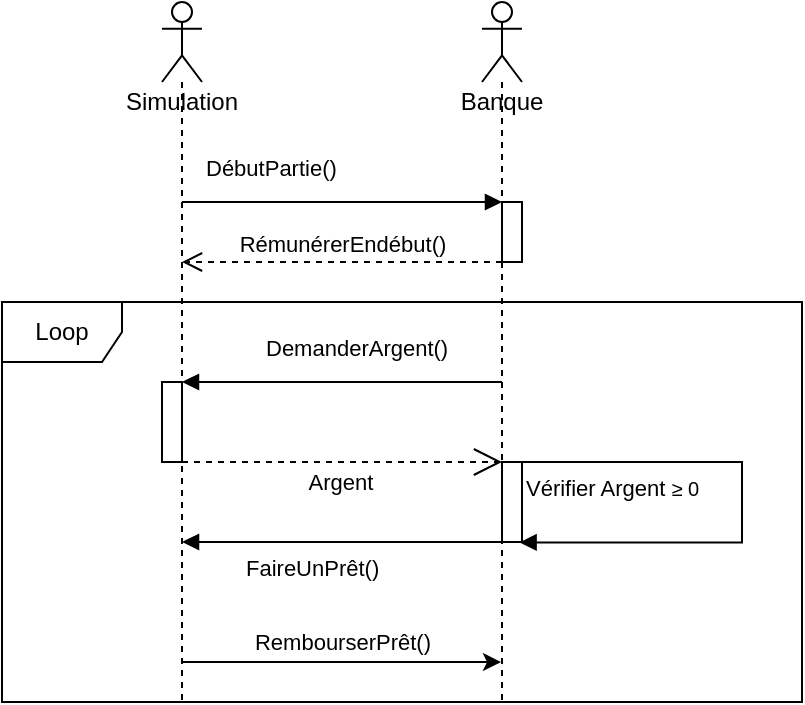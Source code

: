 <mxfile version="13.7.3" type="device"><diagram id="cknPZMo21eYLSCVYEU8b" name="第 1 页"><mxGraphModel dx="1422" dy="858" grid="1" gridSize="10" guides="1" tooltips="1" connect="1" arrows="1" fold="1" page="1" pageScale="1" pageWidth="827" pageHeight="1169" math="0" shadow="0"><root><mxCell id="0"/><mxCell id="1" parent="0"/><mxCell id="7RYP-cbGBsO-k8VewupF-14" value="Loop" style="shape=umlFrame;whiteSpace=wrap;html=1;" parent="1" vertex="1"><mxGeometry x="214" y="560" width="400" height="200" as="geometry"/></mxCell><mxCell id="jDJKx1CghlQpa1dsCPRS-3" style="edgeStyle=none;rounded=0;orthogonalLoop=1;jettySize=auto;html=1;" edge="1" parent="1" source="L_8NB_QPCEmQzRezJ4TS-1" target="L_8NB_QPCEmQzRezJ4TS-3"><mxGeometry relative="1" as="geometry"><Array as="points"><mxPoint x="444" y="740"/></Array></mxGeometry></mxCell><mxCell id="jDJKx1CghlQpa1dsCPRS-4" value="RembourserPrêt()" style="edgeLabel;html=1;align=center;verticalAlign=middle;resizable=0;points=[];" vertex="1" connectable="0" parent="jDJKx1CghlQpa1dsCPRS-3"><mxGeometry x="0.756" y="-43" relative="1" as="geometry"><mxPoint x="-60.5" y="-53" as="offset"/></mxGeometry></mxCell><mxCell id="L_8NB_QPCEmQzRezJ4TS-1" value="Simulation&lt;br&gt;" style="shape=umlLifeline;participant=umlActor;perimeter=lifelinePerimeter;whiteSpace=wrap;html=1;container=1;collapsible=0;recursiveResize=0;verticalAlign=top;spacingTop=36;outlineConnect=0;" parent="1" vertex="1"><mxGeometry x="294" y="410" width="20" height="350" as="geometry"/></mxCell><mxCell id="7RYP-cbGBsO-k8VewupF-7" value="" style="html=1;points=[];perimeter=orthogonalPerimeter;" parent="L_8NB_QPCEmQzRezJ4TS-1" vertex="1"><mxGeometry y="190" width="10" height="40" as="geometry"/></mxCell><mxCell id="L_8NB_QPCEmQzRezJ4TS-3" value="Banque&lt;br&gt;" style="shape=umlLifeline;participant=umlActor;perimeter=lifelinePerimeter;whiteSpace=wrap;html=1;container=1;collapsible=0;recursiveResize=0;verticalAlign=top;spacingTop=36;outlineConnect=0;" parent="1" vertex="1"><mxGeometry x="454" y="410" width="20" height="350" as="geometry"/></mxCell><mxCell id="7RYP-cbGBsO-k8VewupF-9" value="" style="html=1;points=[];perimeter=orthogonalPerimeter;" parent="L_8NB_QPCEmQzRezJ4TS-3" vertex="1"><mxGeometry x="10" y="230" width="10" height="40" as="geometry"/></mxCell><mxCell id="7RYP-cbGBsO-k8VewupF-1" value="DébutPartie()" style="endArrow=block;endFill=1;html=1;edgeStyle=orthogonalEdgeStyle;align=left;verticalAlign=top;rounded=0;" parent="1" edge="1"><mxGeometry x="-0.875" y="30" relative="1" as="geometry"><mxPoint x="304" y="510" as="sourcePoint"/><mxPoint x="464" y="510" as="targetPoint"/><mxPoint as="offset"/></mxGeometry></mxCell><mxCell id="7RYP-cbGBsO-k8VewupF-3" value="" style="html=1;points=[];perimeter=orthogonalPerimeter;" parent="1" vertex="1"><mxGeometry x="464" y="510" width="10" height="30" as="geometry"/></mxCell><mxCell id="7RYP-cbGBsO-k8VewupF-4" value="RémunérerEndébut()" style="html=1;verticalAlign=bottom;endArrow=open;dashed=1;endSize=8;rounded=0;" parent="1" target="L_8NB_QPCEmQzRezJ4TS-1" edge="1"><mxGeometry relative="1" as="geometry"><mxPoint x="464" y="540" as="sourcePoint"/><mxPoint x="384" y="540" as="targetPoint"/></mxGeometry></mxCell><mxCell id="7RYP-cbGBsO-k8VewupF-5" value="DemanderArgent()" style="endArrow=block;endFill=1;html=1;edgeStyle=orthogonalEdgeStyle;align=left;verticalAlign=top;rounded=0;" parent="1" target="L_8NB_QPCEmQzRezJ4TS-1" edge="1"><mxGeometry x="0.5" y="-30" relative="1" as="geometry"><mxPoint x="464" y="600" as="sourcePoint"/><mxPoint x="324" y="570" as="targetPoint"/><Array as="points"><mxPoint x="464" y="600"/></Array><mxPoint as="offset"/></mxGeometry></mxCell><mxCell id="7RYP-cbGBsO-k8VewupF-8" value="" style="endArrow=open;endSize=12;dashed=1;html=1;rounded=0;" parent="1" edge="1"><mxGeometry x="-0.375" width="160" relative="1" as="geometry"><mxPoint x="304" y="640" as="sourcePoint"/><mxPoint x="464" y="640" as="targetPoint"/><mxPoint as="offset"/></mxGeometry></mxCell><mxCell id="7RYP-cbGBsO-k8VewupF-12" value="Argent" style="edgeLabel;html=1;align=center;verticalAlign=middle;resizable=0;points=[];" parent="7RYP-cbGBsO-k8VewupF-8" vertex="1" connectable="0"><mxGeometry x="-0.021" y="-1" relative="1" as="geometry"><mxPoint y="9" as="offset"/></mxGeometry></mxCell><mxCell id="7RYP-cbGBsO-k8VewupF-10" value="Vérifier Argent&amp;nbsp;&lt;font size=&quot;1&quot;&gt;≥ 0&lt;/font&gt;" style="endArrow=block;endFill=1;html=1;edgeStyle=orthogonalEdgeStyle;align=left;verticalAlign=top;rounded=0;entryX=0.881;entryY=1.006;entryDx=0;entryDy=0;entryPerimeter=0;" parent="1" target="7RYP-cbGBsO-k8VewupF-9" edge="1"><mxGeometry x="-1" relative="1" as="geometry"><mxPoint x="474" y="640" as="sourcePoint"/><mxPoint x="484" y="680" as="targetPoint"/><Array as="points"><mxPoint x="584" y="640"/><mxPoint x="584" y="680"/></Array></mxGeometry></mxCell><mxCell id="7RYP-cbGBsO-k8VewupF-13" value="FaireUnPrêt()" style="endArrow=block;endFill=1;html=1;edgeStyle=orthogonalEdgeStyle;align=left;verticalAlign=top;rounded=0;" parent="1" edge="1"><mxGeometry x="0.625" relative="1" as="geometry"><mxPoint x="464" y="680" as="sourcePoint"/><mxPoint x="304.024" y="680" as="targetPoint"/><Array as="points"><mxPoint x="464" y="680"/></Array><mxPoint as="offset"/></mxGeometry></mxCell></root></mxGraphModel></diagram></mxfile>